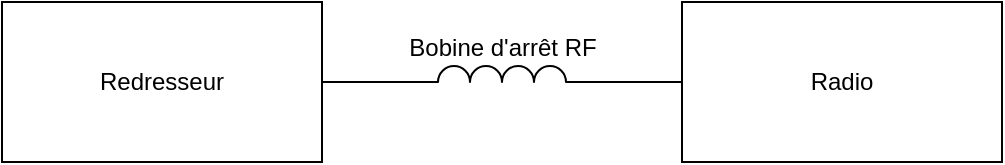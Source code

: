 <mxfile version="28.2.8">
  <diagram name="Page 1" id="Page-1">
    <mxGraphModel dx="604" dy="765" grid="1" gridSize="10" guides="1" tooltips="1" connect="1" arrows="1" fold="1" page="1" pageScale="1" pageWidth="827" pageHeight="1169" math="0" shadow="0">
      <root>
        <mxCell id="0" />
        <mxCell id="1" parent="0" />
        <UserObject label="" tags="Électrique Lien" id="22">
          <mxCell parent="1" vertex="1" visible="0">
            <mxGeometry as="geometry" />
          </mxCell>
        </UserObject>
        <mxCell id="bDmXSnL4HJxKXB5ZMjGR-23" value="Redresseur" style="rounded=0;whiteSpace=wrap;html=1;" vertex="1" parent="1">
          <mxGeometry x="120" y="200" width="160" height="80" as="geometry" />
        </mxCell>
        <mxCell id="bDmXSnL4HJxKXB5ZMjGR-27" style="edgeStyle=orthogonalEdgeStyle;rounded=0;orthogonalLoop=1;jettySize=auto;html=1;exitX=0;exitY=1;exitDx=0;exitDy=0;exitPerimeter=0;entryX=1;entryY=0.5;entryDx=0;entryDy=0;endArrow=none;endFill=0;" edge="1" parent="1" source="bDmXSnL4HJxKXB5ZMjGR-24" target="bDmXSnL4HJxKXB5ZMjGR-23">
          <mxGeometry relative="1" as="geometry">
            <Array as="points">
              <mxPoint x="310" y="240" />
              <mxPoint x="310" y="240" />
            </Array>
          </mxGeometry>
        </mxCell>
        <mxCell id="bDmXSnL4HJxKXB5ZMjGR-29" style="edgeStyle=orthogonalEdgeStyle;shape=connector;rounded=0;orthogonalLoop=1;jettySize=auto;html=1;exitX=1;exitY=1;exitDx=0;exitDy=0;exitPerimeter=0;entryX=0;entryY=0.5;entryDx=0;entryDy=0;strokeColor=default;align=center;verticalAlign=middle;fontFamily=Helvetica;fontSize=11;fontColor=default;labelBackgroundColor=default;endArrow=none;endFill=0;" edge="1" parent="1" source="bDmXSnL4HJxKXB5ZMjGR-24" target="bDmXSnL4HJxKXB5ZMjGR-28">
          <mxGeometry relative="1" as="geometry">
            <Array as="points">
              <mxPoint x="430" y="240" />
              <mxPoint x="430" y="240" />
            </Array>
          </mxGeometry>
        </mxCell>
        <mxCell id="bDmXSnL4HJxKXB5ZMjGR-24" value="Bobine d&#39;arrêt RF" style="pointerEvents=1;verticalLabelPosition=top;shadow=0;dashed=0;align=center;html=1;verticalAlign=bottom;shape=mxgraph.electrical.inductors.inductor_3;labelPosition=center;" vertex="1" parent="1">
          <mxGeometry x="320" y="232" width="100" height="8" as="geometry" />
        </mxCell>
        <mxCell id="bDmXSnL4HJxKXB5ZMjGR-28" value="Radio" style="rounded=0;whiteSpace=wrap;html=1;" vertex="1" parent="1">
          <mxGeometry x="460" y="200" width="160" height="80" as="geometry" />
        </mxCell>
      </root>
    </mxGraphModel>
  </diagram>
</mxfile>
